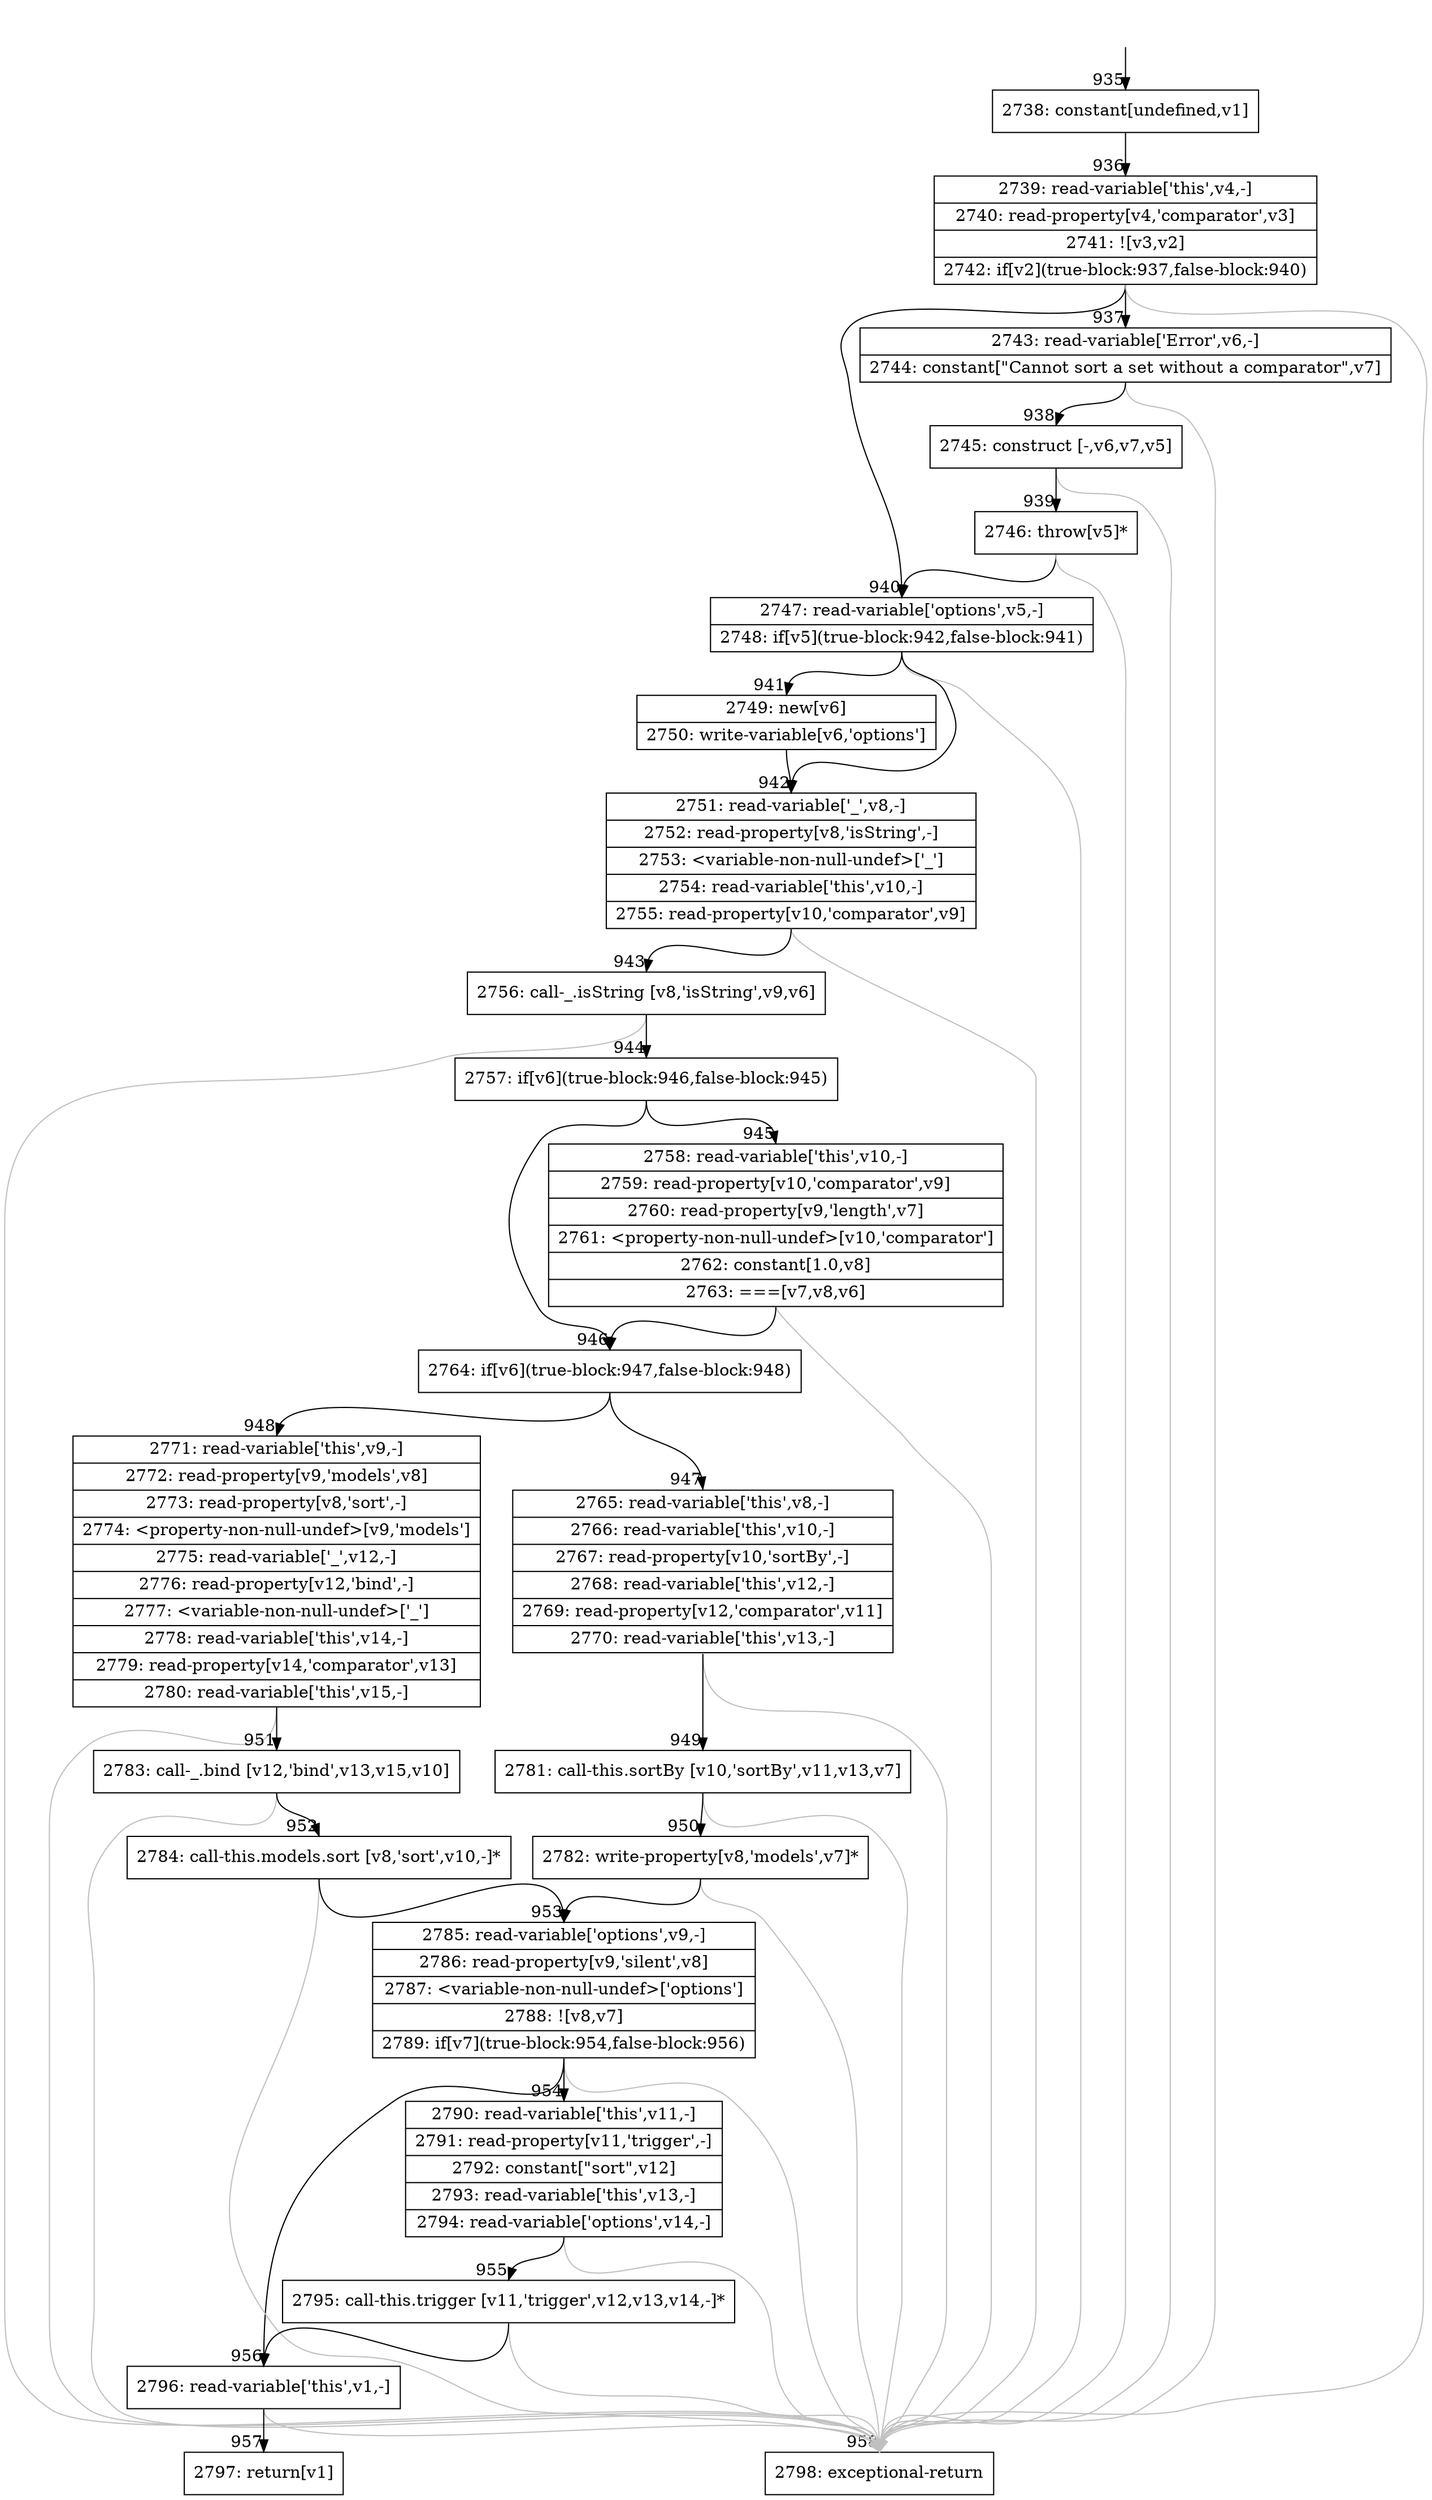 digraph {
rankdir="TD"
BB_entry63[shape=none,label=""];
BB_entry63 -> BB935 [tailport=s, headport=n, headlabel="    935"]
BB935 [shape=record label="{2738: constant[undefined,v1]}" ] 
BB935 -> BB936 [tailport=s, headport=n, headlabel="      936"]
BB936 [shape=record label="{2739: read-variable['this',v4,-]|2740: read-property[v4,'comparator',v3]|2741: ![v3,v2]|2742: if[v2](true-block:937,false-block:940)}" ] 
BB936 -> BB937 [tailport=s, headport=n, headlabel="      937"]
BB936 -> BB940 [tailport=s, headport=n, headlabel="      940"]
BB936 -> BB958 [tailport=s, headport=n, color=gray, headlabel="      958"]
BB937 [shape=record label="{2743: read-variable['Error',v6,-]|2744: constant[\"Cannot sort a set without a comparator\",v7]}" ] 
BB937 -> BB938 [tailport=s, headport=n, headlabel="      938"]
BB937 -> BB958 [tailport=s, headport=n, color=gray]
BB938 [shape=record label="{2745: construct [-,v6,v7,v5]}" ] 
BB938 -> BB939 [tailport=s, headport=n, headlabel="      939"]
BB938 -> BB958 [tailport=s, headport=n, color=gray]
BB939 [shape=record label="{2746: throw[v5]*}" ] 
BB939 -> BB940 [tailport=s, headport=n]
BB939 -> BB958 [tailport=s, headport=n, color=gray]
BB940 [shape=record label="{2747: read-variable['options',v5,-]|2748: if[v5](true-block:942,false-block:941)}" ] 
BB940 -> BB942 [tailport=s, headport=n, headlabel="      942"]
BB940 -> BB941 [tailport=s, headport=n, headlabel="      941"]
BB940 -> BB958 [tailport=s, headport=n, color=gray]
BB941 [shape=record label="{2749: new[v6]|2750: write-variable[v6,'options']}" ] 
BB941 -> BB942 [tailport=s, headport=n]
BB942 [shape=record label="{2751: read-variable['_',v8,-]|2752: read-property[v8,'isString',-]|2753: \<variable-non-null-undef\>['_']|2754: read-variable['this',v10,-]|2755: read-property[v10,'comparator',v9]}" ] 
BB942 -> BB943 [tailport=s, headport=n, headlabel="      943"]
BB942 -> BB958 [tailport=s, headport=n, color=gray]
BB943 [shape=record label="{2756: call-_.isString [v8,'isString',v9,v6]}" ] 
BB943 -> BB944 [tailport=s, headport=n, headlabel="      944"]
BB943 -> BB958 [tailport=s, headport=n, color=gray]
BB944 [shape=record label="{2757: if[v6](true-block:946,false-block:945)}" ] 
BB944 -> BB946 [tailport=s, headport=n, headlabel="      946"]
BB944 -> BB945 [tailport=s, headport=n, headlabel="      945"]
BB945 [shape=record label="{2758: read-variable['this',v10,-]|2759: read-property[v10,'comparator',v9]|2760: read-property[v9,'length',v7]|2761: \<property-non-null-undef\>[v10,'comparator']|2762: constant[1.0,v8]|2763: ===[v7,v8,v6]}" ] 
BB945 -> BB946 [tailport=s, headport=n]
BB945 -> BB958 [tailport=s, headport=n, color=gray]
BB946 [shape=record label="{2764: if[v6](true-block:947,false-block:948)}" ] 
BB946 -> BB947 [tailport=s, headport=n, headlabel="      947"]
BB946 -> BB948 [tailport=s, headport=n, headlabel="      948"]
BB947 [shape=record label="{2765: read-variable['this',v8,-]|2766: read-variable['this',v10,-]|2767: read-property[v10,'sortBy',-]|2768: read-variable['this',v12,-]|2769: read-property[v12,'comparator',v11]|2770: read-variable['this',v13,-]}" ] 
BB947 -> BB949 [tailport=s, headport=n, headlabel="      949"]
BB947 -> BB958 [tailport=s, headport=n, color=gray]
BB948 [shape=record label="{2771: read-variable['this',v9,-]|2772: read-property[v9,'models',v8]|2773: read-property[v8,'sort',-]|2774: \<property-non-null-undef\>[v9,'models']|2775: read-variable['_',v12,-]|2776: read-property[v12,'bind',-]|2777: \<variable-non-null-undef\>['_']|2778: read-variable['this',v14,-]|2779: read-property[v14,'comparator',v13]|2780: read-variable['this',v15,-]}" ] 
BB948 -> BB951 [tailport=s, headport=n, headlabel="      951"]
BB948 -> BB958 [tailport=s, headport=n, color=gray]
BB949 [shape=record label="{2781: call-this.sortBy [v10,'sortBy',v11,v13,v7]}" ] 
BB949 -> BB950 [tailport=s, headport=n, headlabel="      950"]
BB949 -> BB958 [tailport=s, headport=n, color=gray]
BB950 [shape=record label="{2782: write-property[v8,'models',v7]*}" ] 
BB950 -> BB953 [tailport=s, headport=n, headlabel="      953"]
BB950 -> BB958 [tailport=s, headport=n, color=gray]
BB951 [shape=record label="{2783: call-_.bind [v12,'bind',v13,v15,v10]}" ] 
BB951 -> BB952 [tailport=s, headport=n, headlabel="      952"]
BB951 -> BB958 [tailport=s, headport=n, color=gray]
BB952 [shape=record label="{2784: call-this.models.sort [v8,'sort',v10,-]*}" ] 
BB952 -> BB953 [tailport=s, headport=n]
BB952 -> BB958 [tailport=s, headport=n, color=gray]
BB953 [shape=record label="{2785: read-variable['options',v9,-]|2786: read-property[v9,'silent',v8]|2787: \<variable-non-null-undef\>['options']|2788: ![v8,v7]|2789: if[v7](true-block:954,false-block:956)}" ] 
BB953 -> BB954 [tailport=s, headport=n, headlabel="      954"]
BB953 -> BB956 [tailport=s, headport=n, headlabel="      956"]
BB953 -> BB958 [tailport=s, headport=n, color=gray]
BB954 [shape=record label="{2790: read-variable['this',v11,-]|2791: read-property[v11,'trigger',-]|2792: constant[\"sort\",v12]|2793: read-variable['this',v13,-]|2794: read-variable['options',v14,-]}" ] 
BB954 -> BB955 [tailport=s, headport=n, headlabel="      955"]
BB954 -> BB958 [tailport=s, headport=n, color=gray]
BB955 [shape=record label="{2795: call-this.trigger [v11,'trigger',v12,v13,v14,-]*}" ] 
BB955 -> BB956 [tailport=s, headport=n]
BB955 -> BB958 [tailport=s, headport=n, color=gray]
BB956 [shape=record label="{2796: read-variable['this',v1,-]}" ] 
BB956 -> BB957 [tailport=s, headport=n, headlabel="      957"]
BB956 -> BB958 [tailport=s, headport=n, color=gray]
BB957 [shape=record label="{2797: return[v1]}" ] 
BB958 [shape=record label="{2798: exceptional-return}" ] 
//#$~ 845
}
